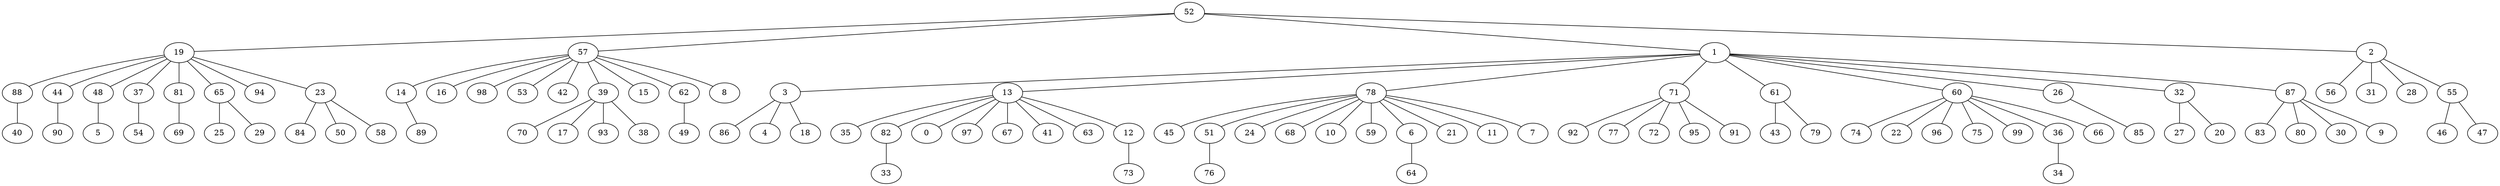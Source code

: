 graph G {
"86";
"14";
"70";
"5";
"92";
"40";
"3";
"74";
"13";
"49";
"88";
"45";
"78";
"73";
"52";
"54";
"89";
"84";
"44";
"46";
"77";
"35";
"82";
"71";
"0";
"90";
"48";
"22";
"16";
"19";
"51";
"24";
"98";
"83";
"80";
"68";
"97";
"17";
"67";
"64";
"41";
"72";
"61";
"37";
"81";
"10";
"56";
"96";
"53";
"50";
"76";
"59";
"65";
"6";
"75";
"25";
"60";
"93";
"85";
"38";
"26";
"99";
"21";
"4";
"30";
"29";
"31";
"47";
"42";
"28";
"18";
"27";
"11";
"95";
"39";
"36";
"15";
"66";
"57";
"1";
"69";
"32";
"20";
"94";
"34";
"43";
"63";
"33";
"79";
"7";
"12";
"62";
"87";
"2";
"9";
"91";
"55";
"23";
"8";
"58";
    "19" -- "65";
    "71" -- "92";
    "13" -- "35";
    "71" -- "72";
    "55" -- "47";
    "26" -- "85";
    "13" -- "82";
    "57" -- "62";
    "2" -- "28";
    "44" -- "90";
    "78" -- "51";
    "1" -- "78";
    "39" -- "38";
    "57" -- "14";
    "60" -- "36";
    "23" -- "50";
    "71" -- "95";
    "1" -- "87";
    "78" -- "10";
    "1" -- "60";
    "61" -- "79";
    "1" -- "71";
    "87" -- "83";
    "57" -- "98";
    "39" -- "70";
    "55" -- "46";
    "78" -- "11";
    "1" -- "61";
    "13" -- "67";
    "13" -- "12";
    "62" -- "49";
    "60" -- "22";
    "57" -- "39";
    "52" -- "57";
    "60" -- "99";
    "52" -- "2";
    "60" -- "96";
    "87" -- "80";
    "14" -- "89";
    "19" -- "23";
    "57" -- "53";
    "19" -- "48";
    "78" -- "6";
    "78" -- "68";
    "3" -- "18";
    "19" -- "81";
    "19" -- "37";
    "65" -- "25";
    "19" -- "88";
    "71" -- "91";
    "1" -- "26";
    "57" -- "8";
    "32" -- "20";
    "36" -- "34";
    "48" -- "5";
    "6" -- "64";
    "78" -- "45";
    "78" -- "59";
    "57" -- "16";
    "37" -- "54";
    "52" -- "1";
    "57" -- "15";
    "78" -- "21";
    "2" -- "56";
    "13" -- "97";
    "32" -- "27";
    "82" -- "33";
    "3" -- "86";
    "78" -- "24";
    "87" -- "30";
    "57" -- "42";
    "13" -- "0";
    "61" -- "43";
    "13" -- "41";
    "60" -- "74";
    "13" -- "63";
    "2" -- "31";
    "65" -- "29";
    "1" -- "3";
    "51" -- "76";
    "23" -- "84";
    "71" -- "77";
    "52" -- "19";
    "12" -- "73";
    "39" -- "93";
    "1" -- "32";
    "19" -- "44";
    "1" -- "13";
    "78" -- "7";
    "19" -- "94";
    "3" -- "4";
    "81" -- "69";
    "39" -- "17";
    "60" -- "75";
    "60" -- "66";
    "2" -- "55";
    "87" -- "9";
    "88" -- "40";
    "23" -- "58";
}
